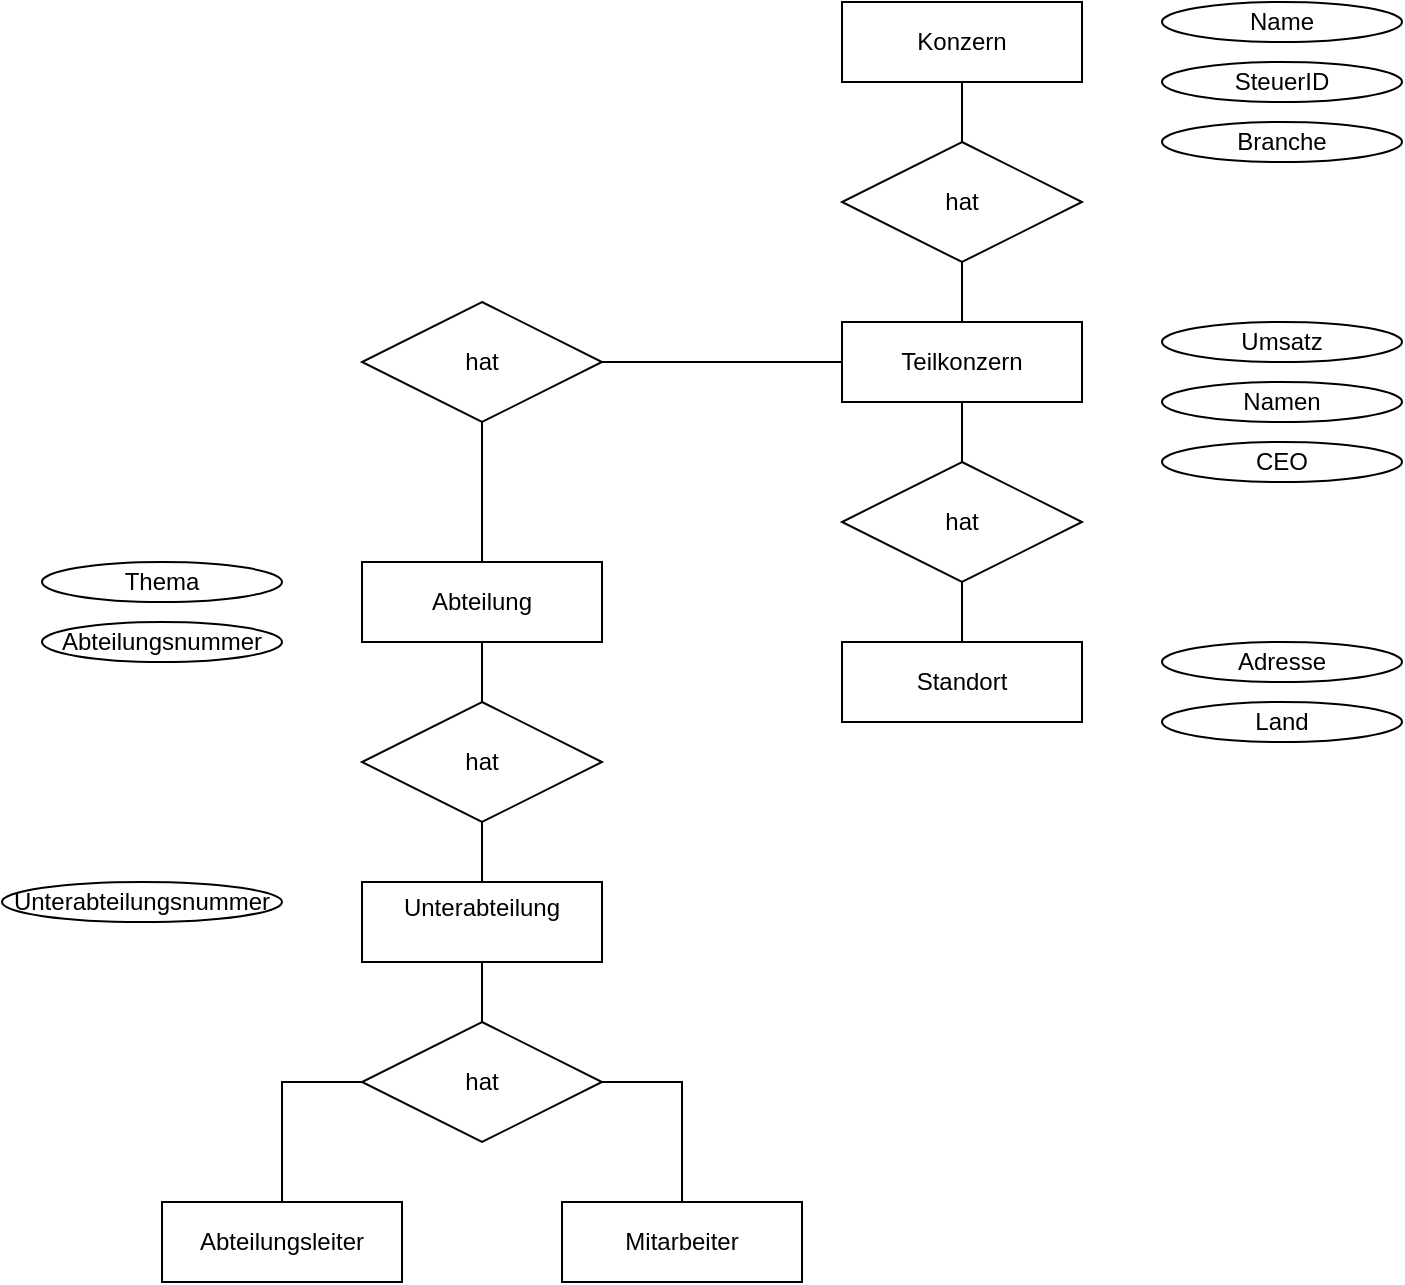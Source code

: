 <mxfile version="23.1.5" type="github">
  <diagram id="R2lEEEUBdFMjLlhIrx00" name="Page-1">
    <mxGraphModel dx="2691" dy="997" grid="1" gridSize="10" guides="1" tooltips="1" connect="1" arrows="1" fold="1" page="1" pageScale="1" pageWidth="850" pageHeight="1100" math="0" shadow="0" extFonts="Permanent Marker^https://fonts.googleapis.com/css?family=Permanent+Marker">
      <root>
        <mxCell id="0" />
        <mxCell id="1" parent="0" />
        <mxCell id="TVdMzuLn7zQAk3tw_G6I-8" value="" style="edgeStyle=orthogonalEdgeStyle;rounded=0;orthogonalLoop=1;jettySize=auto;html=1;endArrow=none;endFill=0;" parent="1" source="TVdMzuLn7zQAk3tw_G6I-1" target="TVdMzuLn7zQAk3tw_G6I-2" edge="1">
          <mxGeometry relative="1" as="geometry" />
        </mxCell>
        <mxCell id="TVdMzuLn7zQAk3tw_G6I-1" value="Konzern" style="rounded=0;whiteSpace=wrap;html=1;" parent="1" vertex="1">
          <mxGeometry x="360" y="120" width="120" height="40" as="geometry" />
        </mxCell>
        <mxCell id="TVdMzuLn7zQAk3tw_G6I-9" value="" style="edgeStyle=orthogonalEdgeStyle;rounded=0;orthogonalLoop=1;jettySize=auto;html=1;endArrow=none;endFill=0;" parent="1" source="TVdMzuLn7zQAk3tw_G6I-2" target="TVdMzuLn7zQAk3tw_G6I-6" edge="1">
          <mxGeometry relative="1" as="geometry" />
        </mxCell>
        <mxCell id="TVdMzuLn7zQAk3tw_G6I-10" style="edgeStyle=orthogonalEdgeStyle;rounded=0;orthogonalLoop=1;jettySize=auto;html=1;entryX=0.5;entryY=0;entryDx=0;entryDy=0;endArrow=none;endFill=0;" parent="1" source="TVdMzuLn7zQAk3tw_G6I-21" target="TVdMzuLn7zQAk3tw_G6I-5" edge="1">
          <mxGeometry relative="1" as="geometry" />
        </mxCell>
        <mxCell id="TVdMzuLn7zQAk3tw_G6I-2" value="Teilkonzern" style="rounded=0;whiteSpace=wrap;html=1;" parent="1" vertex="1">
          <mxGeometry x="360" y="280" width="120" height="40" as="geometry" />
        </mxCell>
        <mxCell id="TVdMzuLn7zQAk3tw_G6I-3" value="Mitarbeiter" style="rounded=0;whiteSpace=wrap;html=1;" parent="1" vertex="1">
          <mxGeometry x="220" y="720" width="120" height="40" as="geometry" />
        </mxCell>
        <mxCell id="TVdMzuLn7zQAk3tw_G6I-12" style="edgeStyle=orthogonalEdgeStyle;rounded=0;orthogonalLoop=1;jettySize=auto;html=1;entryX=0.5;entryY=0;entryDx=0;entryDy=0;endArrow=none;endFill=0;" parent="1" source="TVdMzuLn7zQAk3tw_G6I-4" target="TVdMzuLn7zQAk3tw_G6I-3" edge="1">
          <mxGeometry relative="1" as="geometry" />
        </mxCell>
        <mxCell id="TVdMzuLn7zQAk3tw_G6I-13" style="edgeStyle=orthogonalEdgeStyle;rounded=0;orthogonalLoop=1;jettySize=auto;html=1;entryX=0.5;entryY=0;entryDx=0;entryDy=0;endArrow=none;endFill=0;exitX=0;exitY=0.5;exitDx=0;exitDy=0;" parent="1" source="TVdMzuLn7zQAk3tw_G6I-19" target="TVdMzuLn7zQAk3tw_G6I-7" edge="1">
          <mxGeometry relative="1" as="geometry" />
        </mxCell>
        <mxCell id="TVdMzuLn7zQAk3tw_G6I-4" value="Unterabteilung&lt;div&gt;&lt;br/&gt;&lt;/div&gt;" style="rounded=0;whiteSpace=wrap;html=1;" parent="1" vertex="1">
          <mxGeometry x="120" y="560" width="120" height="40" as="geometry" />
        </mxCell>
        <mxCell id="TVdMzuLn7zQAk3tw_G6I-11" value="" style="edgeStyle=orthogonalEdgeStyle;rounded=0;orthogonalLoop=1;jettySize=auto;html=1;endArrow=none;endFill=0;" parent="1" source="TVdMzuLn7zQAk3tw_G6I-15" target="TVdMzuLn7zQAk3tw_G6I-4" edge="1">
          <mxGeometry relative="1" as="geometry" />
        </mxCell>
        <mxCell id="TVdMzuLn7zQAk3tw_G6I-5" value="Abteilung" style="rounded=0;whiteSpace=wrap;html=1;" parent="1" vertex="1">
          <mxGeometry x="120" y="400" width="120" height="40" as="geometry" />
        </mxCell>
        <mxCell id="TVdMzuLn7zQAk3tw_G6I-6" value="Standort" style="rounded=0;whiteSpace=wrap;html=1;" parent="1" vertex="1">
          <mxGeometry x="360" y="440" width="120" height="40" as="geometry" />
        </mxCell>
        <mxCell id="TVdMzuLn7zQAk3tw_G6I-7" value="Abteilungsleiter" style="rounded=0;whiteSpace=wrap;html=1;" parent="1" vertex="1">
          <mxGeometry x="20" y="720" width="120" height="40" as="geometry" />
        </mxCell>
        <mxCell id="TVdMzuLn7zQAk3tw_G6I-16" value="" style="edgeStyle=orthogonalEdgeStyle;rounded=0;orthogonalLoop=1;jettySize=auto;html=1;startArrow=none;startFill=0;endArrow=none;endFill=0;" parent="1" source="TVdMzuLn7zQAk3tw_G6I-5" target="TVdMzuLn7zQAk3tw_G6I-15" edge="1">
          <mxGeometry relative="1" as="geometry">
            <mxPoint x="180" y="440" as="sourcePoint" />
            <mxPoint x="180" y="520" as="targetPoint" />
          </mxGeometry>
        </mxCell>
        <mxCell id="TVdMzuLn7zQAk3tw_G6I-15" value="hat" style="rhombus;whiteSpace=wrap;html=1;" parent="1" vertex="1">
          <mxGeometry x="120" y="470" width="120" height="60" as="geometry" />
        </mxCell>
        <mxCell id="TVdMzuLn7zQAk3tw_G6I-18" value="hat" style="rhombus;whiteSpace=wrap;html=1;" parent="1" vertex="1">
          <mxGeometry x="360" y="190" width="120" height="60" as="geometry" />
        </mxCell>
        <mxCell id="TVdMzuLn7zQAk3tw_G6I-20" value="hat" style="rhombus;whiteSpace=wrap;html=1;" parent="1" vertex="1">
          <mxGeometry x="360" y="350" width="120" height="60" as="geometry" />
        </mxCell>
        <mxCell id="TVdMzuLn7zQAk3tw_G6I-25" value="" style="edgeStyle=orthogonalEdgeStyle;rounded=0;orthogonalLoop=1;jettySize=auto;html=1;endArrow=none;endFill=0;" parent="1" source="TVdMzuLn7zQAk3tw_G6I-5" target="TVdMzuLn7zQAk3tw_G6I-21" edge="1">
          <mxGeometry relative="1" as="geometry">
            <mxPoint x="180" y="400" as="sourcePoint" />
            <mxPoint x="180" y="320" as="targetPoint" />
          </mxGeometry>
        </mxCell>
        <mxCell id="TVdMzuLn7zQAk3tw_G6I-26" style="edgeStyle=orthogonalEdgeStyle;rounded=0;orthogonalLoop=1;jettySize=auto;html=1;endArrow=none;endFill=0;" parent="1" source="TVdMzuLn7zQAk3tw_G6I-21" edge="1">
          <mxGeometry relative="1" as="geometry">
            <mxPoint x="360" y="300" as="targetPoint" />
          </mxGeometry>
        </mxCell>
        <mxCell id="TVdMzuLn7zQAk3tw_G6I-21" value="hat" style="rhombus;whiteSpace=wrap;html=1;" parent="1" vertex="1">
          <mxGeometry x="120" y="270" width="120" height="60" as="geometry" />
        </mxCell>
        <mxCell id="TVdMzuLn7zQAk3tw_G6I-27" value="" style="edgeStyle=orthogonalEdgeStyle;rounded=0;orthogonalLoop=1;jettySize=auto;html=1;entryX=0.5;entryY=0;entryDx=0;entryDy=0;endArrow=none;endFill=0;" parent="1" source="TVdMzuLn7zQAk3tw_G6I-4" target="TVdMzuLn7zQAk3tw_G6I-19" edge="1">
          <mxGeometry relative="1" as="geometry">
            <mxPoint x="180" y="600" as="sourcePoint" />
            <mxPoint x="80" y="720" as="targetPoint" />
          </mxGeometry>
        </mxCell>
        <mxCell id="TVdMzuLn7zQAk3tw_G6I-19" value="hat" style="rhombus;whiteSpace=wrap;html=1;" parent="1" vertex="1">
          <mxGeometry x="120" y="630" width="120" height="60" as="geometry" />
        </mxCell>
        <mxCell id="TVdMzuLn7zQAk3tw_G6I-40" value="Branche" style="ellipse;whiteSpace=wrap;html=1;" parent="1" vertex="1">
          <mxGeometry x="520" y="180" width="120" height="20" as="geometry" />
        </mxCell>
        <mxCell id="TVdMzuLn7zQAk3tw_G6I-41" value="SteuerID" style="ellipse;whiteSpace=wrap;html=1;" parent="1" vertex="1">
          <mxGeometry x="520" y="150" width="120" height="20" as="geometry" />
        </mxCell>
        <mxCell id="TVdMzuLn7zQAk3tw_G6I-42" value="Name" style="ellipse;whiteSpace=wrap;html=1;" parent="1" vertex="1">
          <mxGeometry x="520" y="120" width="120" height="20" as="geometry" />
        </mxCell>
        <mxCell id="TVdMzuLn7zQAk3tw_G6I-43" value="Unterabteilungsnummer" style="ellipse;whiteSpace=wrap;html=1;" parent="1" vertex="1">
          <mxGeometry x="-60" y="560" width="140" height="20" as="geometry" />
        </mxCell>
        <mxCell id="TVdMzuLn7zQAk3tw_G6I-44" value="Land" style="ellipse;whiteSpace=wrap;html=1;" parent="1" vertex="1">
          <mxGeometry x="520" y="470" width="120" height="20" as="geometry" />
        </mxCell>
        <mxCell id="TVdMzuLn7zQAk3tw_G6I-45" value="Adresse" style="ellipse;whiteSpace=wrap;html=1;" parent="1" vertex="1">
          <mxGeometry x="520" y="440" width="120" height="20" as="geometry" />
        </mxCell>
        <mxCell id="TVdMzuLn7zQAk3tw_G6I-46" value="CEO" style="ellipse;whiteSpace=wrap;html=1;" parent="1" vertex="1">
          <mxGeometry x="520" y="340" width="120" height="20" as="geometry" />
        </mxCell>
        <mxCell id="TVdMzuLn7zQAk3tw_G6I-47" value="Namen" style="ellipse;whiteSpace=wrap;html=1;" parent="1" vertex="1">
          <mxGeometry x="520" y="310" width="120" height="20" as="geometry" />
        </mxCell>
        <mxCell id="TVdMzuLn7zQAk3tw_G6I-48" value="Umsatz" style="ellipse;whiteSpace=wrap;html=1;" parent="1" vertex="1">
          <mxGeometry x="520" y="280" width="120" height="20" as="geometry" />
        </mxCell>
        <mxCell id="TVdMzuLn7zQAk3tw_G6I-53" value="Abteilungsnummer" style="ellipse;whiteSpace=wrap;html=1;" parent="1" vertex="1">
          <mxGeometry x="-40" y="430" width="120" height="20" as="geometry" />
        </mxCell>
        <mxCell id="TVdMzuLn7zQAk3tw_G6I-54" value="Thema" style="ellipse;whiteSpace=wrap;html=1;" parent="1" vertex="1">
          <mxGeometry x="-40" y="400" width="120" height="20" as="geometry" />
        </mxCell>
      </root>
    </mxGraphModel>
  </diagram>
</mxfile>

